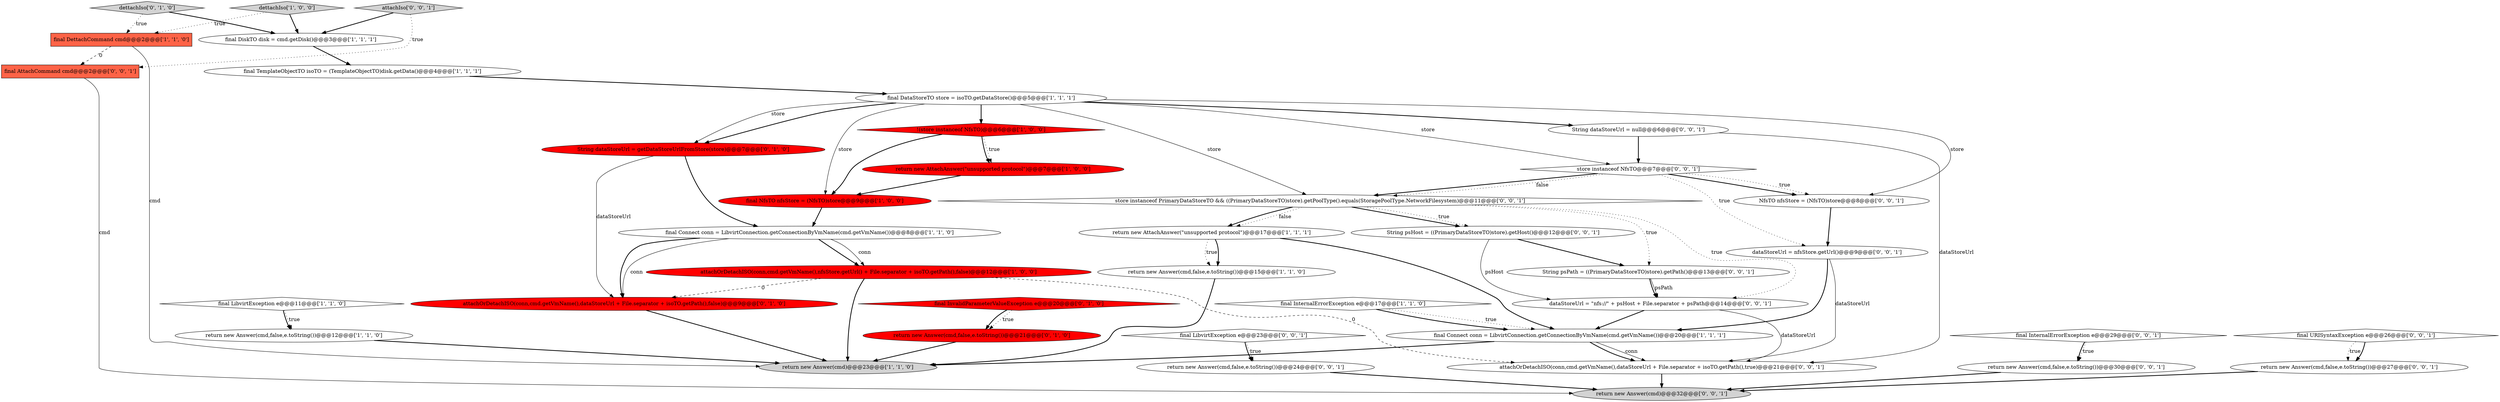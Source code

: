 digraph {
14 [style = filled, label = "!(store instanceof NfsTO)@@@6@@@['1', '0', '0']", fillcolor = red, shape = diamond image = "AAA1AAABBB1BBB"];
5 [style = filled, label = "final Connect conn = LibvirtConnection.getConnectionByVmName(cmd.getVmName())@@@20@@@['1', '1', '1']", fillcolor = white, shape = ellipse image = "AAA0AAABBB1BBB"];
19 [style = filled, label = "attachOrDetachISO(conn,cmd.getVmName(),dataStoreUrl + File.separator + isoTO.getPath(),false)@@@9@@@['0', '1', '0']", fillcolor = red, shape = ellipse image = "AAA1AAABBB2BBB"];
21 [style = filled, label = "return new Answer(cmd,false,e.toString())@@@21@@@['0', '1', '0']", fillcolor = red, shape = ellipse image = "AAA1AAABBB2BBB"];
17 [style = filled, label = "dettachIso['0', '1', '0']", fillcolor = lightgray, shape = diamond image = "AAA0AAABBB2BBB"];
9 [style = filled, label = "final NfsTO nfsStore = (NfsTO)store@@@9@@@['1', '0', '0']", fillcolor = red, shape = ellipse image = "AAA1AAABBB1BBB"];
10 [style = filled, label = "attachOrDetachISO(conn,cmd.getVmName(),nfsStore.getUrl() + File.separator + isoTO.getPath(),false)@@@12@@@['1', '0', '0']", fillcolor = red, shape = ellipse image = "AAA1AAABBB1BBB"];
7 [style = filled, label = "return new Answer(cmd,false,e.toString())@@@15@@@['1', '1', '0']", fillcolor = white, shape = ellipse image = "AAA0AAABBB1BBB"];
0 [style = filled, label = "final DettachCommand cmd@@@2@@@['1', '1', '0']", fillcolor = tomato, shape = box image = "AAA0AAABBB1BBB"];
8 [style = filled, label = "dettachIso['1', '0', '0']", fillcolor = lightgray, shape = diamond image = "AAA0AAABBB1BBB"];
2 [style = filled, label = "final TemplateObjectTO isoTO = (TemplateObjectTO)disk.getData()@@@4@@@['1', '1', '1']", fillcolor = white, shape = ellipse image = "AAA0AAABBB1BBB"];
16 [style = filled, label = "final DiskTO disk = cmd.getDisk()@@@3@@@['1', '1', '1']", fillcolor = white, shape = ellipse image = "AAA0AAABBB1BBB"];
39 [style = filled, label = "String dataStoreUrl = null@@@6@@@['0', '0', '1']", fillcolor = white, shape = ellipse image = "AAA0AAABBB3BBB"];
37 [style = filled, label = "attachIso['0', '0', '1']", fillcolor = lightgray, shape = diamond image = "AAA0AAABBB3BBB"];
11 [style = filled, label = "return new AttachAnswer(\"unsupported protocol\")@@@17@@@['1', '1', '1']", fillcolor = white, shape = ellipse image = "AAA0AAABBB1BBB"];
18 [style = filled, label = "final InvalidParameterValueException e@@@20@@@['0', '1', '0']", fillcolor = red, shape = diamond image = "AAA1AAABBB2BBB"];
23 [style = filled, label = "String psHost = ((PrimaryDataStoreTO)store).getHost()@@@12@@@['0', '0', '1']", fillcolor = white, shape = ellipse image = "AAA0AAABBB3BBB"];
24 [style = filled, label = "String psPath = ((PrimaryDataStoreTO)store).getPath()@@@13@@@['0', '0', '1']", fillcolor = white, shape = ellipse image = "AAA0AAABBB3BBB"];
26 [style = filled, label = "NfsTO nfsStore = (NfsTO)store@@@8@@@['0', '0', '1']", fillcolor = white, shape = ellipse image = "AAA0AAABBB3BBB"];
33 [style = filled, label = "return new Answer(cmd,false,e.toString())@@@24@@@['0', '0', '1']", fillcolor = white, shape = ellipse image = "AAA0AAABBB3BBB"];
35 [style = filled, label = "dataStoreUrl = nfsStore.getUrl()@@@9@@@['0', '0', '1']", fillcolor = white, shape = ellipse image = "AAA0AAABBB3BBB"];
15 [style = filled, label = "final InternalErrorException e@@@17@@@['1', '1', '0']", fillcolor = white, shape = diamond image = "AAA0AAABBB1BBB"];
22 [style = filled, label = "return new Answer(cmd)@@@32@@@['0', '0', '1']", fillcolor = lightgray, shape = ellipse image = "AAA0AAABBB3BBB"];
25 [style = filled, label = "store instanceof PrimaryDataStoreTO && ((PrimaryDataStoreTO)store).getPoolType().equals(StoragePoolType.NetworkFilesystem)@@@11@@@['0', '0', '1']", fillcolor = white, shape = diamond image = "AAA0AAABBB3BBB"];
31 [style = filled, label = "attachOrDetachISO(conn,cmd.getVmName(),dataStoreUrl + File.separator + isoTO.getPath(),true)@@@21@@@['0', '0', '1']", fillcolor = white, shape = ellipse image = "AAA0AAABBB3BBB"];
20 [style = filled, label = "String dataStoreUrl = getDataStoreUrlFromStore(store)@@@7@@@['0', '1', '0']", fillcolor = red, shape = ellipse image = "AAA1AAABBB2BBB"];
6 [style = filled, label = "return new Answer(cmd,false,e.toString())@@@12@@@['1', '1', '0']", fillcolor = white, shape = ellipse image = "AAA0AAABBB1BBB"];
4 [style = filled, label = "final LibvirtException e@@@11@@@['1', '1', '0']", fillcolor = white, shape = diamond image = "AAA0AAABBB1BBB"];
13 [style = filled, label = "final Connect conn = LibvirtConnection.getConnectionByVmName(cmd.getVmName())@@@8@@@['1', '1', '0']", fillcolor = white, shape = ellipse image = "AAA0AAABBB1BBB"];
30 [style = filled, label = "final LibvirtException e@@@23@@@['0', '0', '1']", fillcolor = white, shape = diamond image = "AAA0AAABBB3BBB"];
27 [style = filled, label = "return new Answer(cmd,false,e.toString())@@@30@@@['0', '0', '1']", fillcolor = white, shape = ellipse image = "AAA0AAABBB3BBB"];
29 [style = filled, label = "store instanceof NfsTO@@@7@@@['0', '0', '1']", fillcolor = white, shape = diamond image = "AAA0AAABBB3BBB"];
12 [style = filled, label = "return new AttachAnswer(\"unsupported protocol\")@@@7@@@['1', '0', '0']", fillcolor = red, shape = ellipse image = "AAA1AAABBB1BBB"];
34 [style = filled, label = "final URISyntaxException e@@@26@@@['0', '0', '1']", fillcolor = white, shape = diamond image = "AAA0AAABBB3BBB"];
28 [style = filled, label = "final AttachCommand cmd@@@2@@@['0', '0', '1']", fillcolor = tomato, shape = box image = "AAA0AAABBB3BBB"];
32 [style = filled, label = "return new Answer(cmd,false,e.toString())@@@27@@@['0', '0', '1']", fillcolor = white, shape = ellipse image = "AAA0AAABBB3BBB"];
38 [style = filled, label = "final InternalErrorException e@@@29@@@['0', '0', '1']", fillcolor = white, shape = diamond image = "AAA0AAABBB3BBB"];
36 [style = filled, label = "dataStoreUrl = \"nfs://\" + psHost + File.separator + psPath@@@14@@@['0', '0', '1']", fillcolor = white, shape = ellipse image = "AAA0AAABBB3BBB"];
3 [style = filled, label = "final DataStoreTO store = isoTO.getDataStore()@@@5@@@['1', '1', '1']", fillcolor = white, shape = ellipse image = "AAA0AAABBB1BBB"];
1 [style = filled, label = "return new Answer(cmd)@@@23@@@['1', '1', '0']", fillcolor = lightgray, shape = ellipse image = "AAA0AAABBB1BBB"];
4->6 [style = dotted, label="true"];
11->7 [style = dotted, label="true"];
13->10 [style = bold, label=""];
8->16 [style = bold, label=""];
15->5 [style = dotted, label="true"];
28->22 [style = solid, label="cmd"];
3->9 [style = solid, label="store"];
32->22 [style = bold, label=""];
17->0 [style = dotted, label="true"];
34->32 [style = dotted, label="true"];
7->1 [style = bold, label=""];
20->13 [style = bold, label=""];
31->22 [style = bold, label=""];
13->19 [style = solid, label="conn"];
30->33 [style = bold, label=""];
14->12 [style = dotted, label="true"];
23->36 [style = solid, label="psHost"];
4->6 [style = bold, label=""];
25->23 [style = bold, label=""];
38->27 [style = dotted, label="true"];
10->19 [style = dashed, label="0"];
2->3 [style = bold, label=""];
36->31 [style = solid, label="dataStoreUrl"];
3->14 [style = bold, label=""];
18->21 [style = dotted, label="true"];
10->31 [style = dashed, label="0"];
38->27 [style = bold, label=""];
29->25 [style = bold, label=""];
25->24 [style = dotted, label="true"];
16->2 [style = bold, label=""];
12->9 [style = bold, label=""];
29->26 [style = dotted, label="true"];
27->22 [style = bold, label=""];
0->28 [style = dashed, label="0"];
15->5 [style = bold, label=""];
5->31 [style = solid, label="conn"];
13->10 [style = solid, label="conn"];
29->26 [style = bold, label=""];
20->19 [style = solid, label="dataStoreUrl"];
3->29 [style = solid, label="store"];
6->1 [style = bold, label=""];
3->20 [style = solid, label="store"];
5->1 [style = bold, label=""];
19->1 [style = bold, label=""];
13->19 [style = bold, label=""];
3->20 [style = bold, label=""];
35->5 [style = bold, label=""];
23->24 [style = bold, label=""];
24->36 [style = bold, label=""];
11->5 [style = bold, label=""];
5->31 [style = bold, label=""];
35->31 [style = solid, label="dataStoreUrl"];
25->11 [style = bold, label=""];
24->36 [style = solid, label="psPath"];
33->22 [style = bold, label=""];
25->11 [style = dotted, label="false"];
14->12 [style = bold, label=""];
11->7 [style = bold, label=""];
21->1 [style = bold, label=""];
26->35 [style = bold, label=""];
25->36 [style = dotted, label="true"];
3->26 [style = solid, label="store"];
0->1 [style = solid, label="cmd"];
3->39 [style = bold, label=""];
14->9 [style = bold, label=""];
36->5 [style = bold, label=""];
39->31 [style = solid, label="dataStoreUrl"];
34->32 [style = bold, label=""];
8->0 [style = dotted, label="true"];
25->23 [style = dotted, label="true"];
18->21 [style = bold, label=""];
37->28 [style = dotted, label="true"];
10->1 [style = bold, label=""];
30->33 [style = dotted, label="true"];
37->16 [style = bold, label=""];
29->35 [style = dotted, label="true"];
3->25 [style = solid, label="store"];
17->16 [style = bold, label=""];
39->29 [style = bold, label=""];
9->13 [style = bold, label=""];
29->25 [style = dotted, label="false"];
}
